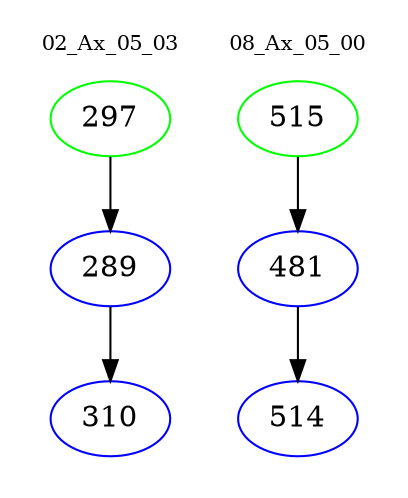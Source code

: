 digraph{
subgraph cluster_0 {
color = white
label = "02_Ax_05_03";
fontsize=10;
T0_297 [label="297", color="green"]
T0_297 -> T0_289 [color="black"]
T0_289 [label="289", color="blue"]
T0_289 -> T0_310 [color="black"]
T0_310 [label="310", color="blue"]
}
subgraph cluster_1 {
color = white
label = "08_Ax_05_00";
fontsize=10;
T1_515 [label="515", color="green"]
T1_515 -> T1_481 [color="black"]
T1_481 [label="481", color="blue"]
T1_481 -> T1_514 [color="black"]
T1_514 [label="514", color="blue"]
}
}
